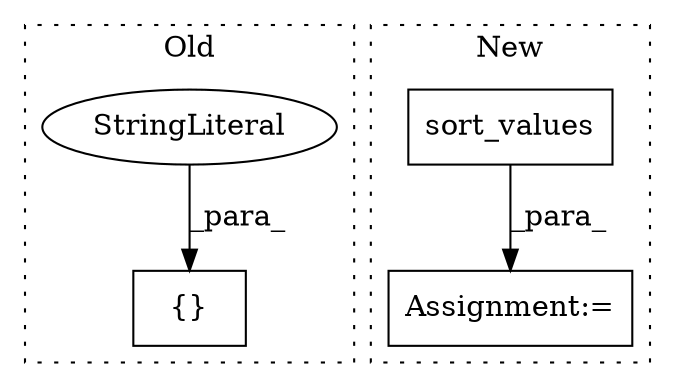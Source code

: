 digraph G {
subgraph cluster0 {
1 [label="{}" a="4" s="18569,18656" l="1,1" shape="box"];
4 [label="StringLiteral" a="45" s="18635" l="21" shape="ellipse"];
label = "Old";
style="dotted";
}
subgraph cluster1 {
2 [label="sort_values" a="32" s="20583,20652" l="12,1" shape="box"];
3 [label="Assignment:=" a="7" s="20572" l="1" shape="box"];
label = "New";
style="dotted";
}
2 -> 3 [label="_para_"];
4 -> 1 [label="_para_"];
}